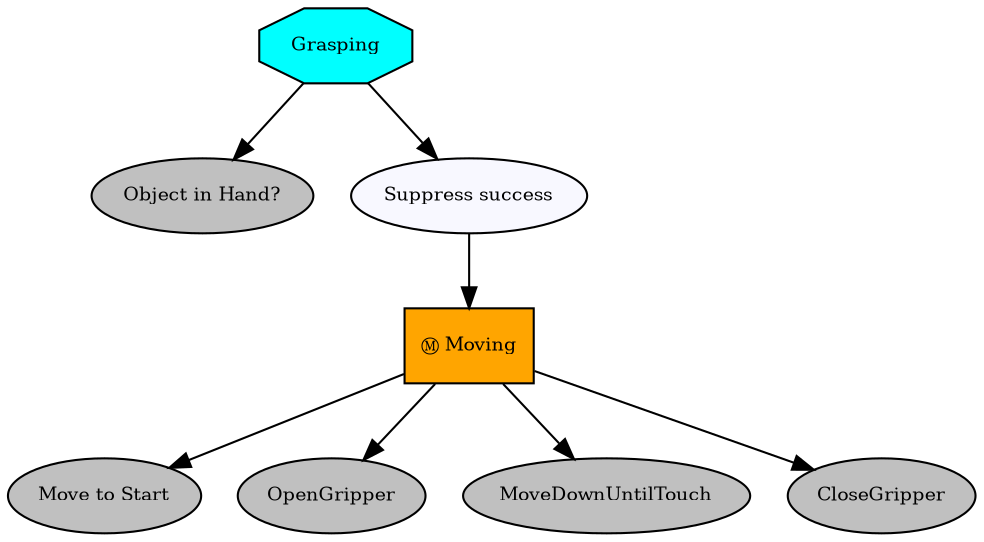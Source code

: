 digraph pastafarianism {
ordering=out;
graph [fontname="times-roman"];
node [fontname="times-roman"];
edge [fontname="times-roman"];
Grasping [fillcolor=cyan, fontcolor=black, fontsize=9, label=Grasping, shape=octagon, style=filled];
"Object in Hand?" [fillcolor=gray, fontcolor=black, fontsize=9, label="Object in Hand?", shape=ellipse, style=filled];
Grasping -> "Object in Hand?";
"Suppress success" [fillcolor=ghostwhite, fontcolor=black, fontsize=9, label="Suppress success", shape=ellipse, style=filled];
Grasping -> "Suppress success";
Moving [fillcolor=orange, fontcolor=black, fontsize=9, label="Ⓜ Moving", shape=box, style=filled];
"Suppress success" -> Moving;
"Move to Start" [fillcolor=gray, fontcolor=black, fontsize=9, label="Move to Start", shape=ellipse, style=filled];
Moving -> "Move to Start";
OpenGripper [fillcolor=gray, fontcolor=black, fontsize=9, label=OpenGripper, shape=ellipse, style=filled];
Moving -> OpenGripper;
MoveDownUntilTouch [fillcolor=gray, fontcolor=black, fontsize=9, label=MoveDownUntilTouch, shape=ellipse, style=filled];
Moving -> MoveDownUntilTouch;
CloseGripper [fillcolor=gray, fontcolor=black, fontsize=9, label=CloseGripper, shape=ellipse, style=filled];
Moving -> CloseGripper;
}
